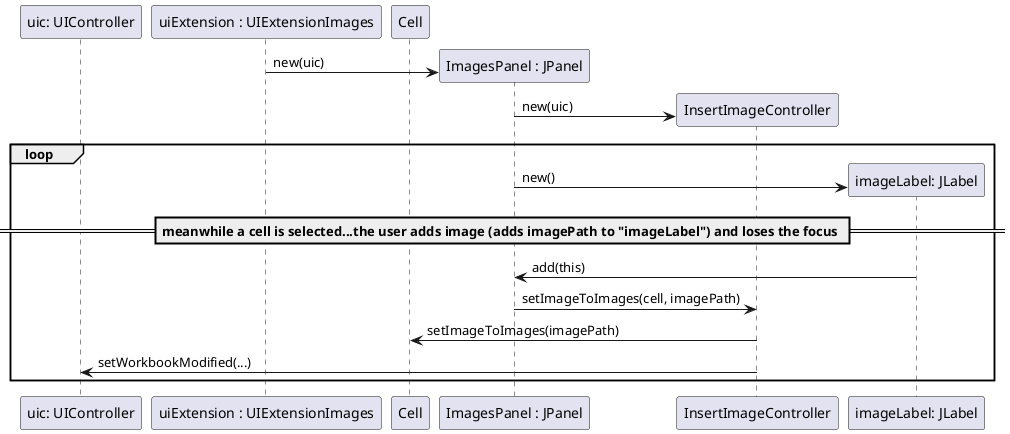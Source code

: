 @startuml core02_01_design3.png
    participant "uic: UIController" as uic
    participant "uiExtension : UIExtensionImages" as UIExt
    participant "Cell" as cell
    participant "ImagesPanel : JPanel" as ip
    participant "InsertImageController" as ctrl
    participant "imageLabel: JLabel" as imageLabel

    create ip
    UIExt -> ip :  new(uic) 

    create ctrl
    ip -> ctrl : new(uic)

    loop

    create imageLabel
    ip -> imageLabel : new()

    == meanwhile a cell is selected...the user adds image (adds imagePath to "imageLabel") and loses the focus ==


    imageLabel -> ip : add(this)
    
    ip -> ctrl : setImageToImages(cell, imagePath)

    ctrl -> cell : setImageToImages(imagePath)
    
    ctrl -> uic : setWorkbookModified(...)
    
    end

@enduml